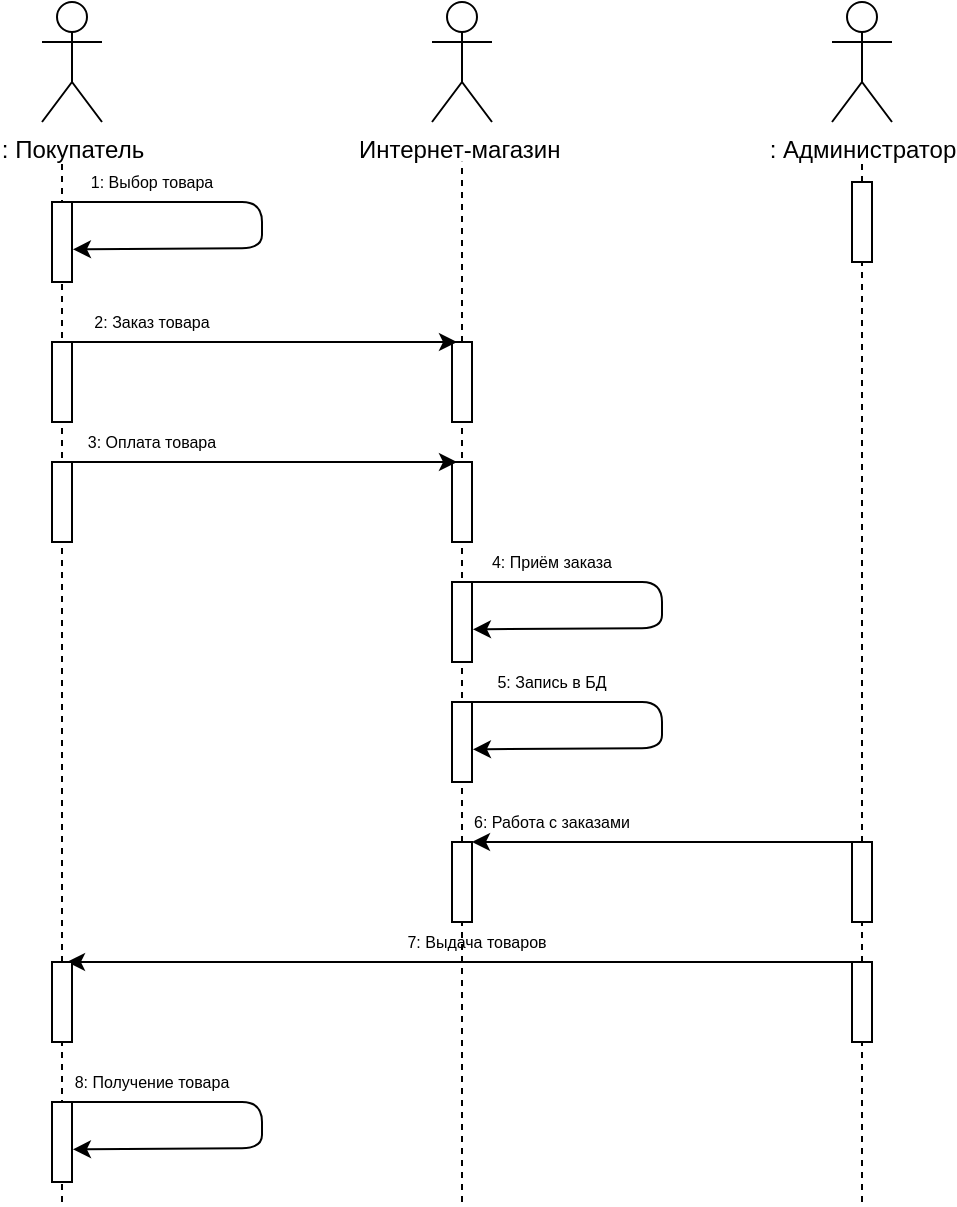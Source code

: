 <mxfile version="12.1.3" type="device" pages="1"><diagram id="DPTk9Ta-DvUql42M1Lj_" name="Page-1"><mxGraphModel dx="971" dy="375" grid="1" gridSize="10" guides="1" tooltips="1" connect="1" arrows="1" fold="1" page="1" pageScale="1" pageWidth="827" pageHeight="1169" math="0" shadow="0"><root><mxCell id="0"/><mxCell id="1" parent="0"/><mxCell id="lCHjsondoK3boEpIVCaI-7" value="" style="endArrow=none;dashed=1;html=1;" edge="1" parent="1" source="lCHjsondoK3boEpIVCaI-43"><mxGeometry width="50" height="50" relative="1" as="geometry"><mxPoint x="60" y="581" as="sourcePoint"/><mxPoint x="60" y="120" as="targetPoint"/></mxGeometry></mxCell><mxCell id="lCHjsondoK3boEpIVCaI-1" value="Интернет-магазин&amp;nbsp;" style="shape=umlActor;verticalLabelPosition=bottom;labelBackgroundColor=#ffffff;verticalAlign=top;html=1;outlineConnect=0;" vertex="1" parent="1"><mxGeometry x="245" y="40" width="30" height="60" as="geometry"/></mxCell><mxCell id="lCHjsondoK3boEpIVCaI-2" value=": Покупатель" style="shape=umlActor;verticalLabelPosition=bottom;labelBackgroundColor=#ffffff;verticalAlign=top;html=1;outlineConnect=0;" vertex="1" parent="1"><mxGeometry x="50" y="40" width="30" height="60" as="geometry"/></mxCell><mxCell id="lCHjsondoK3boEpIVCaI-3" value=": Администратор" style="shape=umlActor;verticalLabelPosition=bottom;labelBackgroundColor=#ffffff;verticalAlign=top;html=1;outlineConnect=0;" vertex="1" parent="1"><mxGeometry x="445" y="40" width="30" height="60" as="geometry"/></mxCell><mxCell id="lCHjsondoK3boEpIVCaI-6" value="" style="rounded=0;whiteSpace=wrap;html=1;" vertex="1" parent="1"><mxGeometry x="55" y="140" width="10" height="40" as="geometry"/></mxCell><mxCell id="lCHjsondoK3boEpIVCaI-8" value="1: Выбор товара" style="text;html=1;strokeColor=none;fillColor=none;align=center;verticalAlign=middle;whiteSpace=wrap;rounded=0;fontSize=8;" vertex="1" parent="1"><mxGeometry x="60" y="120" width="90" height="20" as="geometry"/></mxCell><mxCell id="lCHjsondoK3boEpIVCaI-9" value="" style="endArrow=classic;html=1;fontSize=8;entryX=1.046;entryY=0.592;entryDx=0;entryDy=0;entryPerimeter=0;" edge="1" parent="1" target="lCHjsondoK3boEpIVCaI-6"><mxGeometry width="50" height="50" relative="1" as="geometry"><mxPoint x="65" y="140" as="sourcePoint"/><mxPoint x="110" y="160" as="targetPoint"/><Array as="points"><mxPoint x="160" y="140"/><mxPoint x="160" y="163"/></Array></mxGeometry></mxCell><mxCell id="lCHjsondoK3boEpIVCaI-13" value="" style="rounded=0;whiteSpace=wrap;html=1;" vertex="1" parent="1"><mxGeometry x="55" y="210" width="10" height="40" as="geometry"/></mxCell><mxCell id="lCHjsondoK3boEpIVCaI-14" value="2: Заказ товара" style="text;html=1;strokeColor=none;fillColor=none;align=center;verticalAlign=middle;whiteSpace=wrap;rounded=0;fontSize=8;" vertex="1" parent="1"><mxGeometry x="60" y="190" width="90" height="20" as="geometry"/></mxCell><mxCell id="lCHjsondoK3boEpIVCaI-17" value="" style="endArrow=none;dashed=1;html=1;" edge="1" parent="1" source="lCHjsondoK3boEpIVCaI-16"><mxGeometry width="50" height="50" relative="1" as="geometry"><mxPoint x="260" y="469.857" as="sourcePoint"/><mxPoint x="260" y="119.857" as="targetPoint"/></mxGeometry></mxCell><mxCell id="lCHjsondoK3boEpIVCaI-16" value="" style="rounded=0;whiteSpace=wrap;html=1;" vertex="1" parent="1"><mxGeometry x="255" y="210" width="10" height="40" as="geometry"/></mxCell><mxCell id="lCHjsondoK3boEpIVCaI-20" value="" style="endArrow=none;dashed=1;html=1;" edge="1" parent="1" target="lCHjsondoK3boEpIVCaI-16"><mxGeometry width="50" height="50" relative="1" as="geometry"><mxPoint x="260" y="640" as="sourcePoint"/><mxPoint x="260" y="119.857" as="targetPoint"/></mxGeometry></mxCell><mxCell id="lCHjsondoK3boEpIVCaI-21" value="" style="endArrow=classic;html=1;fontSize=8;entryX=0.25;entryY=0;entryDx=0;entryDy=0;" edge="1" parent="1" target="lCHjsondoK3boEpIVCaI-16"><mxGeometry width="50" height="50" relative="1" as="geometry"><mxPoint x="65" y="210" as="sourcePoint"/><mxPoint x="115" y="160" as="targetPoint"/></mxGeometry></mxCell><mxCell id="lCHjsondoK3boEpIVCaI-22" value="" style="rounded=0;whiteSpace=wrap;html=1;" vertex="1" parent="1"><mxGeometry x="55" y="270" width="10" height="40" as="geometry"/></mxCell><mxCell id="lCHjsondoK3boEpIVCaI-23" value="3: Оплата товара" style="text;html=1;strokeColor=none;fillColor=none;align=center;verticalAlign=middle;whiteSpace=wrap;rounded=0;fontSize=8;" vertex="1" parent="1"><mxGeometry x="60" y="250" width="90" height="20" as="geometry"/></mxCell><mxCell id="lCHjsondoK3boEpIVCaI-24" value="" style="rounded=0;whiteSpace=wrap;html=1;" vertex="1" parent="1"><mxGeometry x="255" y="270" width="10" height="40" as="geometry"/></mxCell><mxCell id="lCHjsondoK3boEpIVCaI-25" value="" style="endArrow=classic;html=1;fontSize=8;entryX=0.25;entryY=0;entryDx=0;entryDy=0;" edge="1" parent="1" target="lCHjsondoK3boEpIVCaI-24"><mxGeometry width="50" height="50" relative="1" as="geometry"><mxPoint x="65" y="270" as="sourcePoint"/><mxPoint x="115" y="220" as="targetPoint"/></mxGeometry></mxCell><mxCell id="lCHjsondoK3boEpIVCaI-30" value="" style="rounded=0;whiteSpace=wrap;html=1;" vertex="1" parent="1"><mxGeometry x="255" y="330" width="10" height="40" as="geometry"/></mxCell><mxCell id="lCHjsondoK3boEpIVCaI-31" value="4: Приём заказа" style="text;html=1;strokeColor=none;fillColor=none;align=center;verticalAlign=middle;whiteSpace=wrap;rounded=0;fontSize=8;" vertex="1" parent="1"><mxGeometry x="260" y="310" width="90" height="20" as="geometry"/></mxCell><mxCell id="lCHjsondoK3boEpIVCaI-32" value="" style="endArrow=classic;html=1;fontSize=8;entryX=1.046;entryY=0.592;entryDx=0;entryDy=0;entryPerimeter=0;" edge="1" parent="1" target="lCHjsondoK3boEpIVCaI-30"><mxGeometry width="50" height="50" relative="1" as="geometry"><mxPoint x="265" y="330" as="sourcePoint"/><mxPoint x="310" y="350" as="targetPoint"/><Array as="points"><mxPoint x="360" y="330"/><mxPoint x="360" y="353"/></Array></mxGeometry></mxCell><mxCell id="lCHjsondoK3boEpIVCaI-33" value="" style="rounded=0;whiteSpace=wrap;html=1;" vertex="1" parent="1"><mxGeometry x="255" y="390" width="10" height="40" as="geometry"/></mxCell><mxCell id="lCHjsondoK3boEpIVCaI-34" value="5:&amp;nbsp;Запись в БД" style="text;html=1;strokeColor=none;fillColor=none;align=center;verticalAlign=middle;whiteSpace=wrap;rounded=0;fontSize=8;" vertex="1" parent="1"><mxGeometry x="260" y="370" width="90" height="20" as="geometry"/></mxCell><mxCell id="lCHjsondoK3boEpIVCaI-35" value="" style="endArrow=classic;html=1;fontSize=8;entryX=1.046;entryY=0.592;entryDx=0;entryDy=0;entryPerimeter=0;" edge="1" parent="1" target="lCHjsondoK3boEpIVCaI-33"><mxGeometry width="50" height="50" relative="1" as="geometry"><mxPoint x="265" y="390" as="sourcePoint"/><mxPoint x="310" y="410" as="targetPoint"/><Array as="points"><mxPoint x="360" y="390"/><mxPoint x="360" y="413"/></Array></mxGeometry></mxCell><mxCell id="lCHjsondoK3boEpIVCaI-36" value="" style="endArrow=none;dashed=1;html=1;" edge="1" parent="1" source="lCHjsondoK3boEpIVCaI-37"><mxGeometry width="50" height="50" relative="1" as="geometry"><mxPoint x="460" y="581" as="sourcePoint"/><mxPoint x="460" y="120" as="targetPoint"/></mxGeometry></mxCell><mxCell id="lCHjsondoK3boEpIVCaI-37" value="" style="rounded=0;whiteSpace=wrap;html=1;" vertex="1" parent="1"><mxGeometry x="455" y="130" width="10" height="40" as="geometry"/></mxCell><mxCell id="lCHjsondoK3boEpIVCaI-38" value="" style="endArrow=none;dashed=1;html=1;" edge="1" parent="1" target="lCHjsondoK3boEpIVCaI-37"><mxGeometry width="50" height="50" relative="1" as="geometry"><mxPoint x="460" y="640" as="sourcePoint"/><mxPoint x="460" y="120" as="targetPoint"/></mxGeometry></mxCell><mxCell id="lCHjsondoK3boEpIVCaI-39" value="" style="rounded=0;whiteSpace=wrap;html=1;" vertex="1" parent="1"><mxGeometry x="255" y="460" width="10" height="40" as="geometry"/></mxCell><mxCell id="lCHjsondoK3boEpIVCaI-40" value="6: Работа с заказами" style="text;html=1;strokeColor=none;fillColor=none;align=center;verticalAlign=middle;whiteSpace=wrap;rounded=0;fontSize=8;" vertex="1" parent="1"><mxGeometry x="260" y="440" width="90" height="20" as="geometry"/></mxCell><mxCell id="lCHjsondoK3boEpIVCaI-41" value="" style="rounded=0;whiteSpace=wrap;html=1;" vertex="1" parent="1"><mxGeometry x="455" y="460" width="10" height="40" as="geometry"/></mxCell><mxCell id="lCHjsondoK3boEpIVCaI-42" value="" style="endArrow=classic;html=1;fontSize=8;entryX=0.25;entryY=0;entryDx=0;entryDy=0;labelPosition=left;verticalLabelPosition=top;align=right;verticalAlign=bottom;exitX=0.25;exitY=0;exitDx=0;exitDy=0;" edge="1" parent="1" source="lCHjsondoK3boEpIVCaI-41"><mxGeometry width="50" height="50" relative="1" as="geometry"><mxPoint x="315" y="410" as="sourcePoint"/><mxPoint x="265" y="460" as="targetPoint"/></mxGeometry></mxCell><mxCell id="lCHjsondoK3boEpIVCaI-44" value="7:&amp;nbsp;Выдача товаров" style="text;html=1;strokeColor=none;fillColor=none;align=center;verticalAlign=middle;whiteSpace=wrap;rounded=0;fontSize=8;" vertex="1" parent="1"><mxGeometry x="215" y="500" width="105" height="20" as="geometry"/></mxCell><mxCell id="lCHjsondoK3boEpIVCaI-45" value="" style="rounded=0;whiteSpace=wrap;html=1;" vertex="1" parent="1"><mxGeometry x="455" y="520" width="10" height="40" as="geometry"/></mxCell><mxCell id="lCHjsondoK3boEpIVCaI-46" value="" style="endArrow=classic;html=1;fontSize=8;entryX=0.75;entryY=0;entryDx=0;entryDy=0;labelPosition=left;verticalLabelPosition=top;align=right;verticalAlign=bottom;exitX=0.25;exitY=0;exitDx=0;exitDy=0;" edge="1" parent="1" source="lCHjsondoK3boEpIVCaI-45" target="lCHjsondoK3boEpIVCaI-43"><mxGeometry width="50" height="50" relative="1" as="geometry"><mxPoint x="315" y="470" as="sourcePoint"/><mxPoint x="265" y="520" as="targetPoint"/></mxGeometry></mxCell><mxCell id="lCHjsondoK3boEpIVCaI-43" value="" style="rounded=0;whiteSpace=wrap;html=1;" vertex="1" parent="1"><mxGeometry x="55" y="520" width="10" height="40" as="geometry"/></mxCell><mxCell id="lCHjsondoK3boEpIVCaI-47" value="" style="endArrow=none;dashed=1;html=1;" edge="1" parent="1" target="lCHjsondoK3boEpIVCaI-43"><mxGeometry width="50" height="50" relative="1" as="geometry"><mxPoint x="60" y="640" as="sourcePoint"/><mxPoint x="60" y="120" as="targetPoint"/></mxGeometry></mxCell><mxCell id="lCHjsondoK3boEpIVCaI-50" value="" style="rounded=0;whiteSpace=wrap;html=1;" vertex="1" parent="1"><mxGeometry x="55" y="590" width="10" height="40" as="geometry"/></mxCell><mxCell id="lCHjsondoK3boEpIVCaI-51" value="" style="endArrow=classic;html=1;fontSize=8;entryX=1.046;entryY=0.592;entryDx=0;entryDy=0;entryPerimeter=0;" edge="1" parent="1" target="lCHjsondoK3boEpIVCaI-50"><mxGeometry width="50" height="50" relative="1" as="geometry"><mxPoint x="65" y="590" as="sourcePoint"/><mxPoint x="110" y="610" as="targetPoint"/><Array as="points"><mxPoint x="160" y="590"/><mxPoint x="160" y="613"/></Array></mxGeometry></mxCell><mxCell id="lCHjsondoK3boEpIVCaI-52" value="8: Получение товара" style="text;html=1;strokeColor=none;fillColor=none;align=center;verticalAlign=middle;whiteSpace=wrap;rounded=0;fontSize=8;" vertex="1" parent="1"><mxGeometry x="60" y="570" width="90" height="20" as="geometry"/></mxCell></root></mxGraphModel></diagram></mxfile>